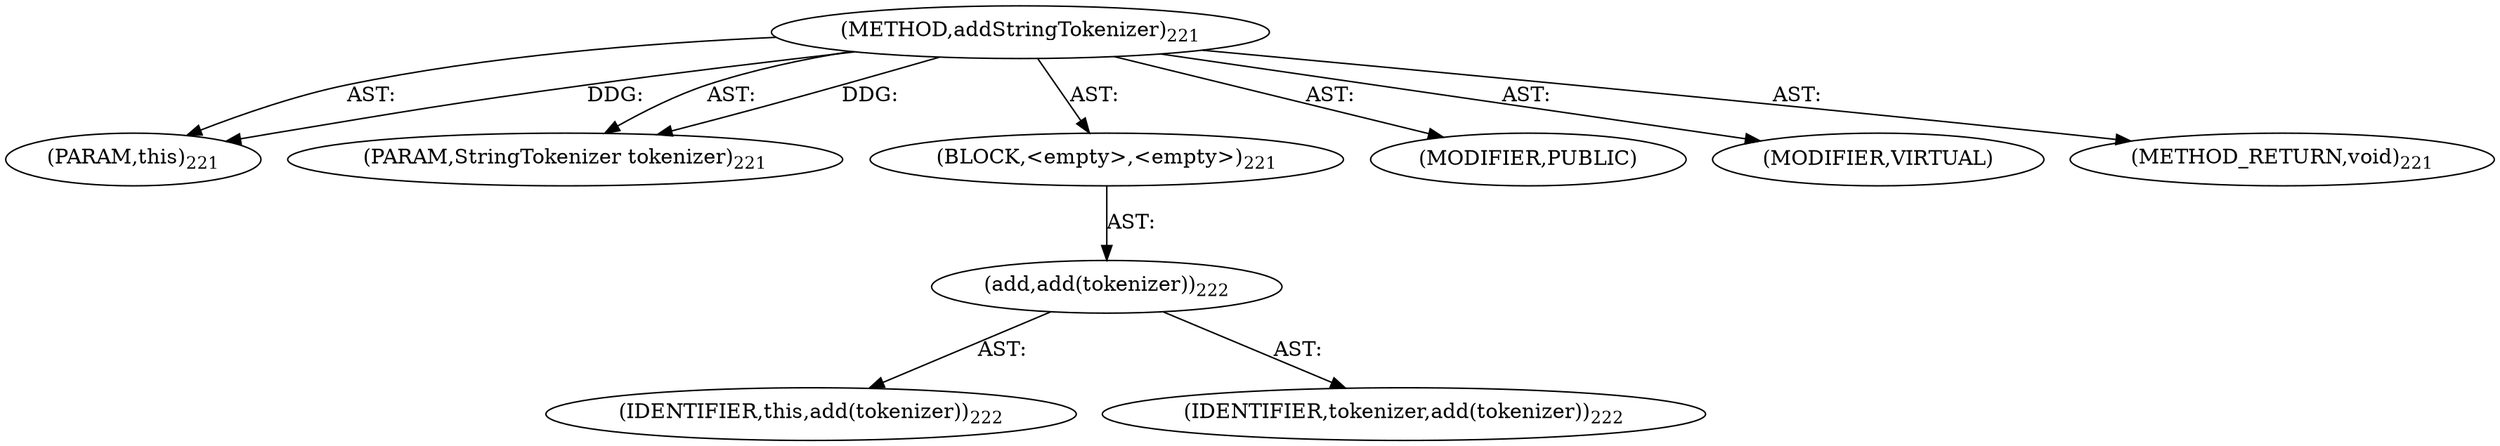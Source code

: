 digraph "addStringTokenizer" {  
"111669149703" [label = <(METHOD,addStringTokenizer)<SUB>221</SUB>> ]
"115964116995" [label = <(PARAM,this)<SUB>221</SUB>> ]
"115964117034" [label = <(PARAM,StringTokenizer tokenizer)<SUB>221</SUB>> ]
"25769803793" [label = <(BLOCK,&lt;empty&gt;,&lt;empty&gt;)<SUB>221</SUB>> ]
"30064771185" [label = <(add,add(tokenizer))<SUB>222</SUB>> ]
"68719476739" [label = <(IDENTIFIER,this,add(tokenizer))<SUB>222</SUB>> ]
"68719476838" [label = <(IDENTIFIER,tokenizer,add(tokenizer))<SUB>222</SUB>> ]
"133143986198" [label = <(MODIFIER,PUBLIC)> ]
"133143986199" [label = <(MODIFIER,VIRTUAL)> ]
"128849018887" [label = <(METHOD_RETURN,void)<SUB>221</SUB>> ]
  "111669149703" -> "115964116995"  [ label = "AST: "] 
  "111669149703" -> "115964117034"  [ label = "AST: "] 
  "111669149703" -> "25769803793"  [ label = "AST: "] 
  "111669149703" -> "133143986198"  [ label = "AST: "] 
  "111669149703" -> "133143986199"  [ label = "AST: "] 
  "111669149703" -> "128849018887"  [ label = "AST: "] 
  "25769803793" -> "30064771185"  [ label = "AST: "] 
  "30064771185" -> "68719476739"  [ label = "AST: "] 
  "30064771185" -> "68719476838"  [ label = "AST: "] 
  "111669149703" -> "115964116995"  [ label = "DDG: "] 
  "111669149703" -> "115964117034"  [ label = "DDG: "] 
}
